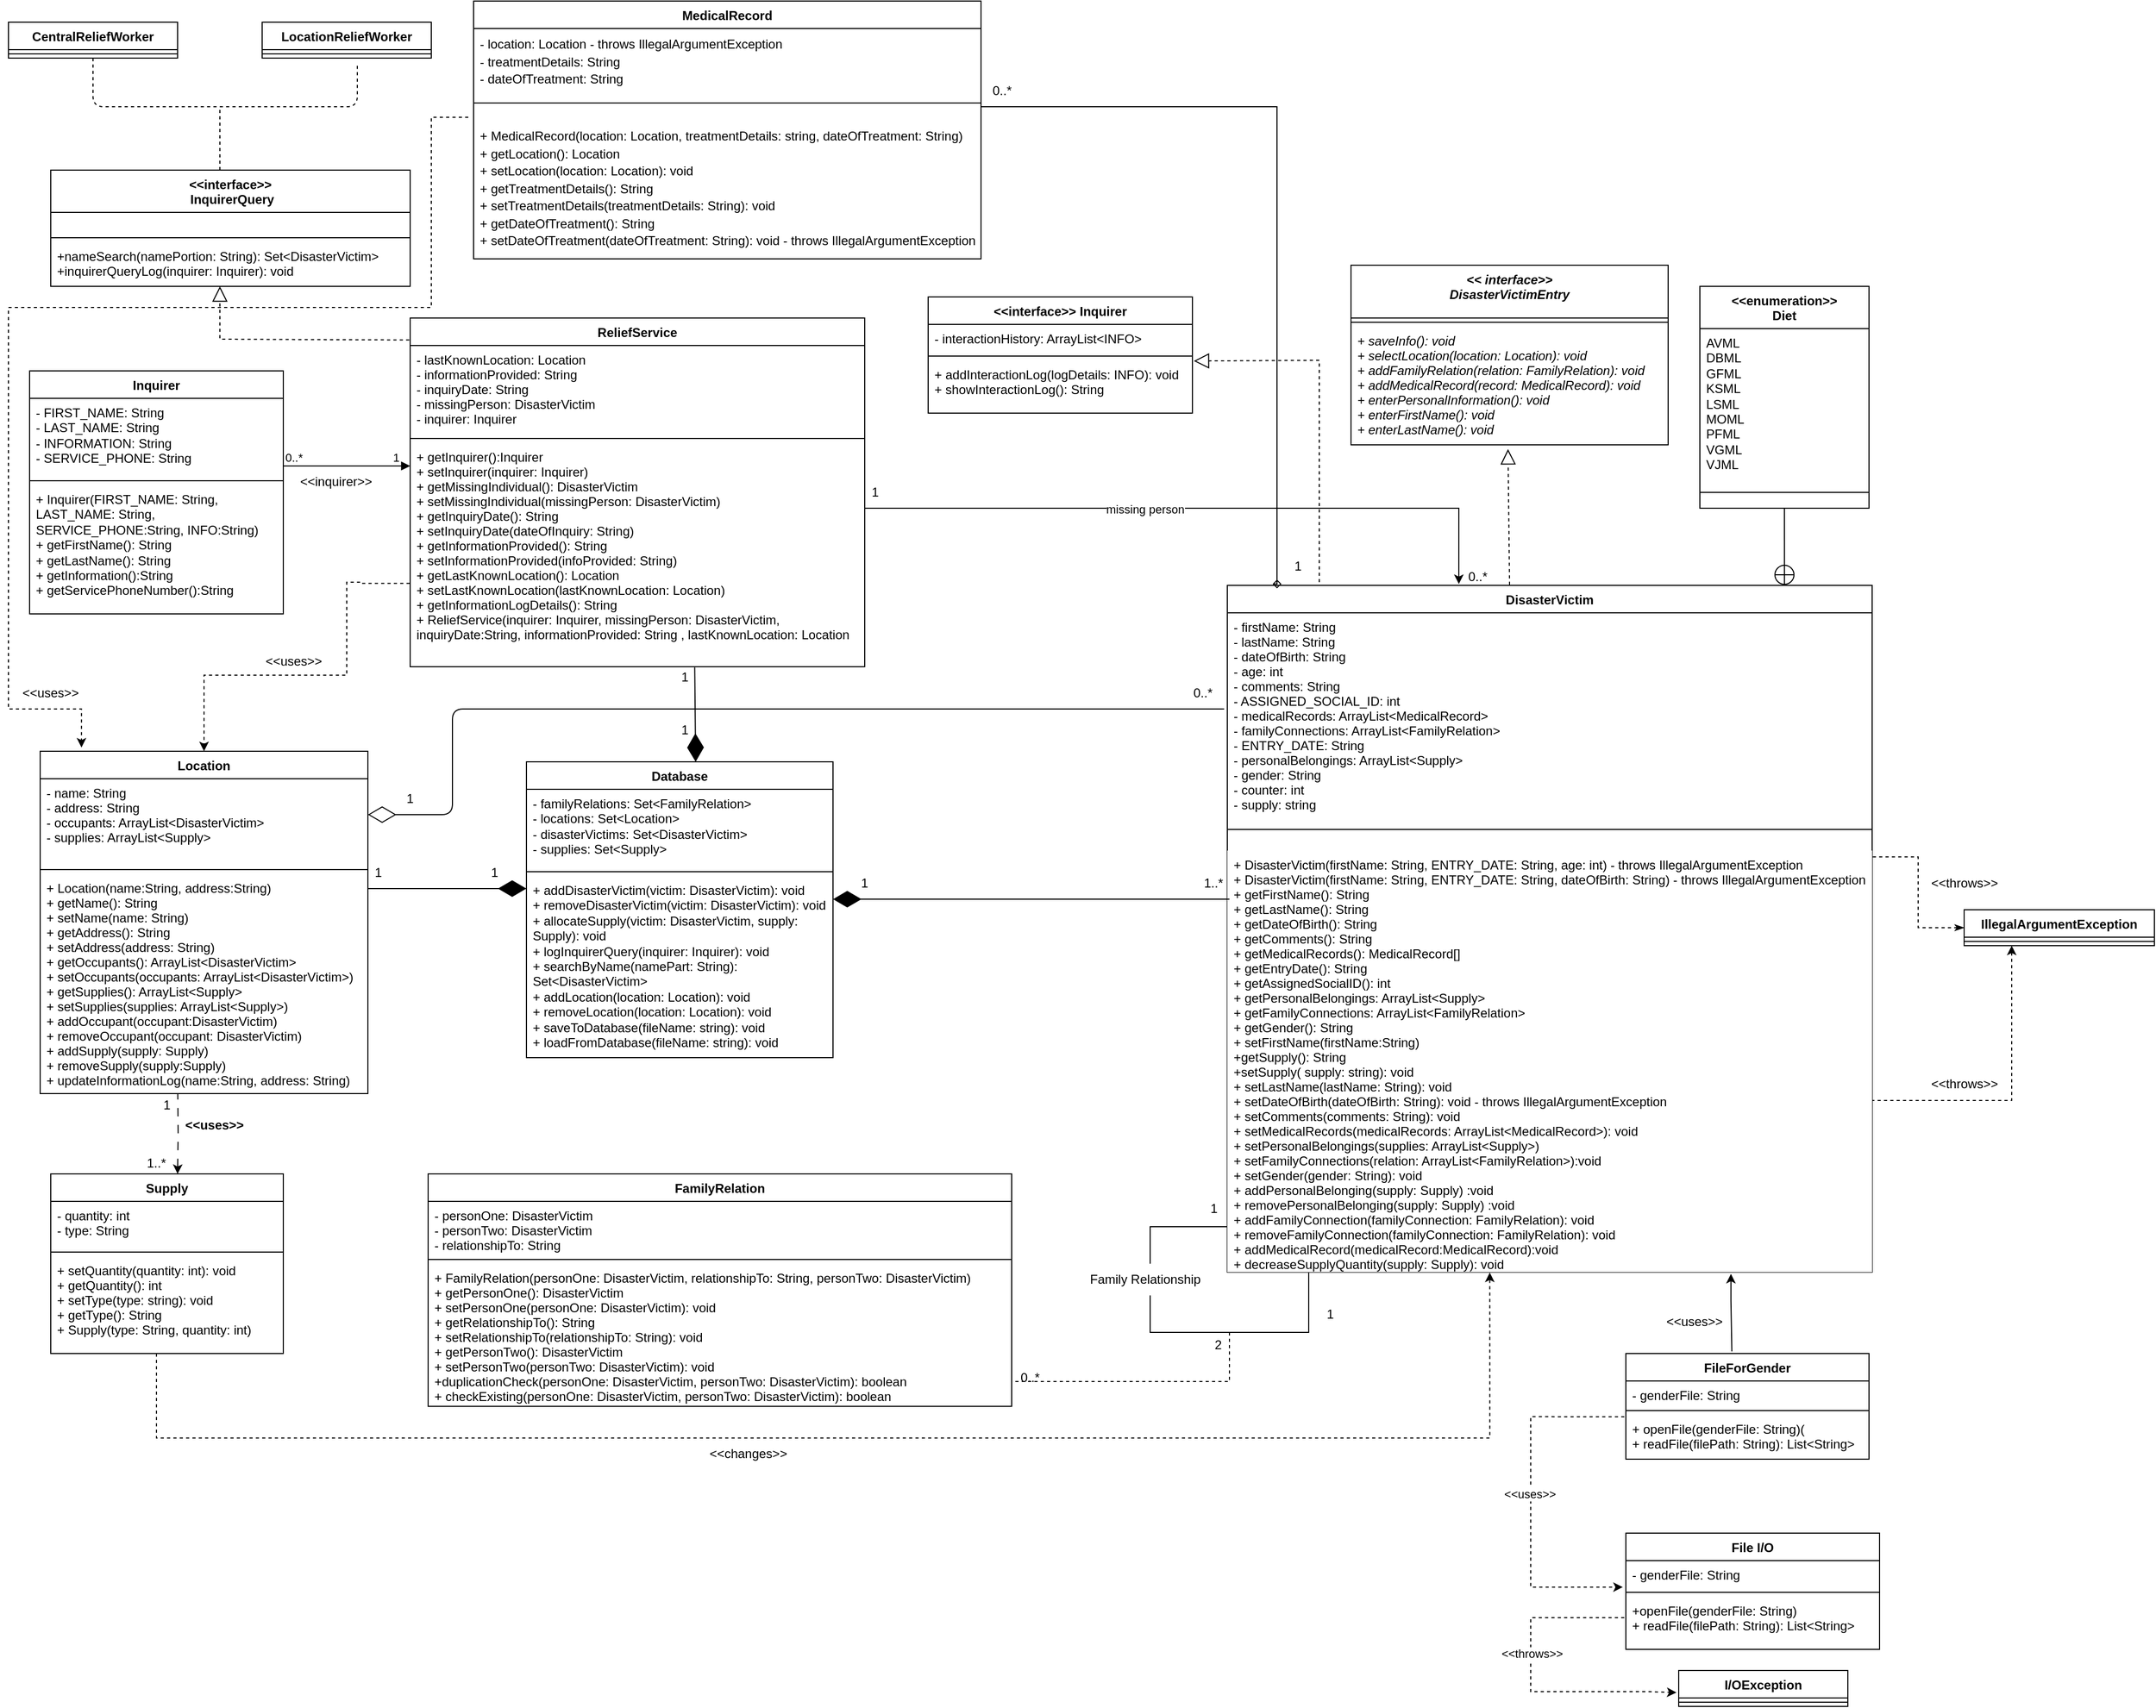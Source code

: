<mxfile>
    <diagram id="PWnaJAAjkvpCzAV3E7b1" name="Page-1">
        <mxGraphModel dx="1429" dy="1493" grid="1" gridSize="10" guides="0" tooltips="1" connect="1" arrows="1" fold="1" page="1" pageScale="1" pageWidth="850" pageHeight="1100" math="0" shadow="0">
            <root>
                <mxCell id="0"/>
                <mxCell id="1" parent="0"/>
                <mxCell id="8" style="edgeStyle=orthogonalEdgeStyle;rounded=0;orthogonalLoop=1;jettySize=auto;html=1;exitX=0.5;exitY=1;exitDx=0;exitDy=0;entryX=1;entryY=0.826;entryDx=0;entryDy=0;entryPerimeter=0;endArrow=none;endFill=0;dashed=1;" parent="1" source="9" target="17" edge="1">
                    <mxGeometry relative="1" as="geometry">
                        <mxPoint x="655" y="620" as="targetPoint"/>
                    </mxGeometry>
                </mxCell>
                <mxCell id="9" value="" style="html=1;whiteSpace=wrap;" parent="1" vertex="1">
                    <mxGeometry x="580" y="460" width="150" height="100" as="geometry"/>
                </mxCell>
                <mxCell id="10" value="DisasterVictim" style="swimlane;fontStyle=1;align=center;verticalAlign=top;childLayout=stackLayout;horizontal=1;startSize=26;horizontalStack=0;resizeParent=1;resizeParentMax=0;resizeLast=0;collapsible=1;marginBottom=0;" parent="1" vertex="1">
                    <mxGeometry x="653" y="-147" width="610" height="650" as="geometry"/>
                </mxCell>
                <mxCell id="11" value="- firstName: String&#10;- lastName: String&#10;- dateOfBirth: String&#10;- age: int&#10;- comments: String&#10;- ASSIGNED_SOCIAL_ID: int&#10;- medicalRecords: ArrayList&lt;MedicalRecord&gt;&#10;- familyConnections: ArrayList&lt;FamilyRelation&gt;&#10;- ENTRY_DATE: String&#10;- personalBelongings: ArrayList&lt;Supply&gt;&#10;- gender: String&#10;- counter: int&#10;- supply: string&#10;" style="text;strokeColor=none;fillColor=none;align=left;verticalAlign=top;spacingLeft=4;spacingRight=4;overflow=hidden;rotatable=0;points=[[0,0.5],[1,0.5]];portConstraint=eastwest;fontStyle=0" parent="10" vertex="1">
                    <mxGeometry y="26" width="610" height="185" as="geometry"/>
                </mxCell>
                <mxCell id="12" value="" style="line;strokeWidth=1;fillColor=none;align=left;verticalAlign=middle;spacingTop=-1;spacingLeft=3;spacingRight=3;rotatable=0;labelPosition=right;points=[];portConstraint=eastwest;strokeColor=inherit;fontStyle=0" parent="10" vertex="1">
                    <mxGeometry y="211" width="610" height="40" as="geometry"/>
                </mxCell>
                <mxCell id="13" value="+ DisasterVictim(firstName: String, ENTRY_DATE: String, age: int) - throws IllegalArgumentException &#10;+ DisasterVictim(firstName: String, ENTRY_DATE: String, dateOfBirth: String) - throws IllegalArgumentException &#10;+ getFirstName(): String&#10;+ getLastName(): String&#10;+ getDateOfBirth(): String&#10;+ getComments(): String&#10;+ getMedicalRecords(): MedicalRecord[]&#10;+ getEntryDate(): String&#10;+ getAssignedSocialID(): int&#10;+ getPersonalBelongings: ArrayList&lt;Supply&gt;&#10;+ getFamilyConnections: ArrayList&lt;FamilyRelation&gt;&#10;+ getGender(): String&#10;+ setFirstName(firstName:String)&#10;+getSupply(): String&#10;+setSupply( supply: string): void&#10;+ setLastName(lastName: String): void&#10;+ setDateOfBirth(dateOfBirth: String): void - throws IllegalArgumentException &#10;+ setComments(comments: String): void&#10;+ setMedicalRecords(medicalRecords: ArrayList&lt;MedicalRecord&gt;): void&#10;+ setPersonalBelongings(supplies: ArrayList&lt;Supply&gt;)&#10;+ setFamilyConnections(relation: ArrayList&lt;FamilyRelation&gt;):void&#10;+ setGender(gender: String): void&#10;+ addPersonalBelonging(supply: Supply) :void&#10;+ removePersonalBelonging(supply: Supply) :void&#10;+ addFamilyConnection(familyConnection: FamilyRelation): void&#10;+ removeFamilyConnection(familyConnection: FamilyRelation): void&#10;+ addMedicalRecord(medicalRecord:MedicalRecord):void&#10;+ decreaseSupplyQuantity(supply: Supply): void &#10;" style="text;strokeColor=none;fillColor=default;align=left;verticalAlign=top;spacingLeft=4;spacingRight=4;overflow=hidden;rotatable=0;points=[[0,0.5],[1,0.5]];portConstraint=eastwest;fontStyle=0" parent="10" vertex="1">
                    <mxGeometry y="251" width="610" height="399" as="geometry"/>
                </mxCell>
                <mxCell id="14" value="FamilyRelation" style="swimlane;fontStyle=1;align=center;verticalAlign=top;childLayout=stackLayout;horizontal=1;startSize=26;horizontalStack=0;resizeParent=1;resizeParentMax=0;resizeLast=0;collapsible=1;marginBottom=0;" parent="1" vertex="1">
                    <mxGeometry x="-103" y="410" width="552" height="220" as="geometry"/>
                </mxCell>
                <mxCell id="15" value="- personOne: DisasterVictim&#10;- personTwo: DisasterVictim&#10;- relationshipTo: String&#10;&#10;" style="text;strokeColor=none;fillColor=none;align=left;verticalAlign=top;spacingLeft=4;spacingRight=4;overflow=hidden;rotatable=0;points=[[0,0.5],[1,0.5]];portConstraint=eastwest;fontStyle=0" parent="14" vertex="1">
                    <mxGeometry y="26" width="552" height="51" as="geometry"/>
                </mxCell>
                <mxCell id="16" value="" style="line;strokeWidth=1;fillColor=none;align=left;verticalAlign=middle;spacingTop=-1;spacingLeft=3;spacingRight=3;rotatable=0;labelPosition=right;points=[];portConstraint=eastwest;strokeColor=inherit;fontStyle=0" parent="14" vertex="1">
                    <mxGeometry y="77" width="552" height="8" as="geometry"/>
                </mxCell>
                <mxCell id="17" value="+ FamilyRelation(personOne: DisasterVictim, relationshipTo: String, personTwo: DisasterVictim)&#10;+ getPersonOne(): DisasterVictim&#10;+ setPersonOne(personOne: DisasterVictim): void&#10;+ getRelationshipTo(): String&#10;+ setRelationshipTo(relationshipTo: String): void&#10;+ getPersonTwo(): DisasterVictim&#10;+ setPersonTwo(personTwo: DisasterVictim): void&#10;+duplicationCheck(personOne: DisasterVictim, personTwo: DisasterVictim): boolean&#10;+ checkExisting(personOne: DisasterVictim, personTwo: DisasterVictim): boolean&#10;" style="text;strokeColor=none;fillColor=none;align=left;verticalAlign=top;spacingLeft=4;spacingRight=4;overflow=hidden;rotatable=0;points=[[0,0.5],[1,0.5]];portConstraint=eastwest;fontStyle=0" parent="14" vertex="1">
                    <mxGeometry y="85" width="552" height="135" as="geometry"/>
                </mxCell>
                <mxCell id="18" value="ReliefService" style="swimlane;fontStyle=1;align=center;verticalAlign=top;childLayout=stackLayout;horizontal=1;startSize=26;horizontalStack=0;resizeParent=1;resizeParentMax=0;resizeLast=0;collapsible=1;marginBottom=0;" parent="1" vertex="1">
                    <mxGeometry x="-120" y="-400" width="430" height="330" as="geometry"/>
                </mxCell>
                <mxCell id="19" value="- lastKnownLocation: Location&#10;- informationProvided: String&#10;- inquiryDate: String&#10;- missingPerson: DisasterVictim&#10;- inquirer: Inquirer" style="text;strokeColor=none;fillColor=none;align=left;verticalAlign=top;spacingLeft=4;spacingRight=4;overflow=hidden;rotatable=0;points=[[0,0.5],[1,0.5]];portConstraint=eastwest;fontStyle=0" parent="18" vertex="1">
                    <mxGeometry y="26" width="430" height="84" as="geometry"/>
                </mxCell>
                <mxCell id="20" value="" style="line;strokeWidth=1;fillColor=none;align=left;verticalAlign=middle;spacingTop=-1;spacingLeft=3;spacingRight=3;rotatable=0;labelPosition=right;points=[];portConstraint=eastwest;strokeColor=inherit;fontStyle=0" parent="18" vertex="1">
                    <mxGeometry y="110" width="430" height="8" as="geometry"/>
                </mxCell>
                <mxCell id="21" value="+ getInquirer():Inquirer&#10;+ setInquirer(inquirer: Inquirer)&#10;+ getMissingIndividual(): DisasterVictim&#10;+ setMissingIndividual(missingPerson: DisasterVictim)&#10;+ getInquiryDate(): String&#10;+ setInquiryDate(dateOfInquiry: String)&#10;+ getInformationProvided(): String&#10;+ setInformationProvided(infoProvided: String)&#10;+ getLastKnownLocation(): Location&#10;+ setLastKnownLocation(lastKnownLocation: Location)&#10;+ getInformationLogDetails(): String&#10;+ ReliefService(inquirer: Inquirer, missingPerson: DisasterVictim,&#10;inquiryDate:String, informationProvided: String , lastKnownLocation: Location &#10;" style="text;strokeColor=none;fillColor=none;align=left;verticalAlign=top;spacingLeft=4;spacingRight=4;overflow=hidden;rotatable=0;points=[[0,0.5],[1,0.5]];portConstraint=eastwest;fontStyle=0" parent="18" vertex="1">
                    <mxGeometry y="118" width="430" height="212" as="geometry"/>
                </mxCell>
                <mxCell id="22" value="Location" style="swimlane;fontStyle=1;align=center;verticalAlign=top;childLayout=stackLayout;horizontal=1;startSize=26;horizontalStack=0;resizeParent=1;resizeParentMax=0;resizeLast=0;collapsible=1;marginBottom=0;" parent="1" vertex="1">
                    <mxGeometry x="-470" y="10" width="310" height="324" as="geometry"/>
                </mxCell>
                <mxCell id="23" value="- name: String&#10;- address: String&#10;- occupants: ArrayList&lt;DisasterVictim&gt;&#10;- supplies: ArrayList&lt;Supply&gt;&#10;&#10;" style="text;strokeColor=none;fillColor=none;align=left;verticalAlign=top;spacingLeft=4;spacingRight=4;overflow=hidden;rotatable=0;points=[[0,0.5],[1,0.5]];portConstraint=eastwest;fontStyle=0" parent="22" vertex="1">
                    <mxGeometry y="26" width="310" height="82" as="geometry"/>
                </mxCell>
                <mxCell id="24" value="" style="line;strokeWidth=1;fillColor=none;align=left;verticalAlign=middle;spacingTop=-1;spacingLeft=3;spacingRight=3;rotatable=0;labelPosition=right;points=[];portConstraint=eastwest;strokeColor=inherit;fontStyle=0" parent="22" vertex="1">
                    <mxGeometry y="108" width="310" height="8" as="geometry"/>
                </mxCell>
                <mxCell id="25" value="+ Location(name:String, address:String)&#10;+ getName(): String&#10;+ setName(name: String)&#10;+ getAddress(): String&#10;+ setAddress(address: String)&#10;+ getOccupants(): ArrayList&lt;DisasterVictim&gt;&#10;+ setOccupants(occupants: ArrayList&lt;DisasterVictim&gt;)&#10;+ getSupplies(): ArrayList&lt;Supply&gt;&#10;+ setSupplies(supplies: ArrayList&lt;Supply&gt;)&#10;+ addOccupant(occupant:DisasterVictim)&#10;+ removeOccupant(occupant: DisasterVictim)&#10;+ addSupply(supply: Supply)&#10;+ removeSupply(supply:Supply)&#10;+ updateInformationLog(name:String, address: String)&#10;" style="text;strokeColor=none;fillColor=none;align=left;verticalAlign=top;spacingLeft=4;spacingRight=4;overflow=hidden;rotatable=0;points=[[0,0.5],[1,0.5]];portConstraint=eastwest;fontStyle=0" parent="22" vertex="1">
                    <mxGeometry y="116" width="310" height="208" as="geometry"/>
                </mxCell>
                <mxCell id="30" value="Supply" style="swimlane;fontStyle=1;align=center;verticalAlign=top;childLayout=stackLayout;horizontal=1;startSize=26;horizontalStack=0;resizeParent=1;resizeParentMax=0;resizeLast=0;collapsible=1;marginBottom=0;" parent="1" vertex="1">
                    <mxGeometry x="-460" y="410" width="220" height="170" as="geometry"/>
                </mxCell>
                <mxCell id="31" value="- quantity: int &#10;- type: String " style="text;strokeColor=none;fillColor=none;align=left;verticalAlign=top;spacingLeft=4;spacingRight=4;overflow=hidden;rotatable=0;points=[[0,0.5],[1,0.5]];portConstraint=eastwest;fontStyle=0" parent="30" vertex="1">
                    <mxGeometry y="26" width="220" height="44" as="geometry"/>
                </mxCell>
                <mxCell id="32" value="" style="line;strokeWidth=1;fillColor=none;align=left;verticalAlign=middle;spacingTop=-1;spacingLeft=3;spacingRight=3;rotatable=0;labelPosition=right;points=[];portConstraint=eastwest;strokeColor=inherit;fontStyle=0" parent="30" vertex="1">
                    <mxGeometry y="70" width="220" height="8" as="geometry"/>
                </mxCell>
                <mxCell id="33" value="+ setQuantity(quantity: int): void&#10;+ getQuantity(): int &#10;+ setType(type: string): void &#10;+ getType(): String &#10;+ Supply(type: String, quantity: int) " style="text;strokeColor=none;fillColor=none;align=left;verticalAlign=top;spacingLeft=4;spacingRight=4;overflow=hidden;rotatable=0;points=[[0,0.5],[1,0.5]];portConstraint=eastwest;fontStyle=0" parent="30" vertex="1">
                    <mxGeometry y="78" width="220" height="92" as="geometry"/>
                </mxCell>
                <mxCell id="34" value="MedicalRecord" style="swimlane;fontStyle=1;align=center;verticalAlign=top;childLayout=stackLayout;horizontal=1;startSize=26;horizontalStack=0;resizeParent=1;resizeParentMax=0;resizeLast=0;collapsible=1;marginBottom=0;whiteSpace=wrap;html=1;" parent="1" vertex="1">
                    <mxGeometry x="-60" y="-700" width="480" height="244" as="geometry"/>
                </mxCell>
                <mxCell id="35" value="&lt;span id=&quot;docs-internal-guid-a7ea7992-7fff-9580-d091-3d27df31a496&quot;&gt;&lt;p style=&quot;line-height:1.38;margin-top:0pt;margin-bottom:0pt;&quot; dir=&quot;ltr&quot;&gt;&lt;span style=&quot;font-family: Arial, sans-serif; background-color: transparent; font-variant-numeric: normal; font-variant-east-asian: normal; font-variant-alternates: normal; font-variant-position: normal; vertical-align: baseline; white-space-collapse: preserve;&quot;&gt;- location: Location - throws IllegalArgumentException&lt;/span&gt;&lt;/p&gt;&lt;p style=&quot;line-height:1.38;margin-top:0pt;margin-bottom:0pt;&quot; dir=&quot;ltr&quot;&gt;&lt;span style=&quot;font-family: Arial, sans-serif; background-color: transparent; font-variant-numeric: normal; font-variant-east-asian: normal; font-variant-alternates: normal; font-variant-position: normal; vertical-align: baseline; white-space-collapse: preserve;&quot;&gt;- treatmentDetails: String&lt;/span&gt;&lt;/p&gt;&lt;p style=&quot;line-height:1.38;margin-top:0pt;margin-bottom:0pt;&quot; dir=&quot;ltr&quot;&gt;&lt;span style=&quot;font-family: Arial, sans-serif; background-color: transparent; font-variant-numeric: normal; font-variant-east-asian: normal; font-variant-alternates: normal; font-variant-position: normal; vertical-align: baseline; white-space-collapse: preserve;&quot;&gt;- dateOfTreatment: String&lt;/span&gt;&lt;span style=&quot;font-family: Arial, sans-serif; background-color: transparent; font-variant-numeric: normal; font-variant-east-asian: normal; font-variant-alternates: normal; font-variant-position: normal; vertical-align: baseline; white-space-collapse: preserve;&quot;&gt;&lt;br&gt;&lt;br&gt;&lt;/span&gt;&lt;/p&gt;&lt;br&gt;&lt;/span&gt;" style="text;strokeColor=none;fillColor=none;align=left;verticalAlign=top;spacingLeft=4;spacingRight=4;overflow=hidden;rotatable=0;points=[[0,0.5],[1,0.5]];portConstraint=eastwest;whiteSpace=wrap;html=1;fontStyle=0" parent="34" vertex="1">
                    <mxGeometry y="26" width="480" height="54" as="geometry"/>
                </mxCell>
                <mxCell id="36" value="" style="line;strokeWidth=1;fillColor=none;align=left;verticalAlign=middle;spacingTop=-1;spacingLeft=3;spacingRight=3;rotatable=0;labelPosition=right;points=[];portConstraint=eastwest;strokeColor=inherit;fontStyle=0" parent="34" vertex="1">
                    <mxGeometry y="80" width="480" height="33" as="geometry"/>
                </mxCell>
                <mxCell id="37" value="&lt;p style=&quot;line-height: 1.38; margin-top: 0pt; margin-bottom: 0pt;&quot; dir=&quot;ltr&quot;&gt;&lt;span style=&quot;font-family: Arial, sans-serif; background-color: transparent; font-variant-numeric: normal; font-variant-east-asian: normal; font-variant-alternates: normal; font-variant-position: normal; vertical-align: baseline; white-space-collapse: preserve;&quot;&gt;&lt;font style=&quot;font-size: 12px;&quot;&gt;+ MedicalRecord(location: Location, treatmentDetails: string, dateOfTreatment: String)&lt;/font&gt;&lt;/span&gt;&lt;/p&gt;&lt;p style=&quot;line-height: 1.38; margin-top: 0pt; margin-bottom: 0pt;&quot; dir=&quot;ltr&quot;&gt;&lt;span style=&quot;font-family: Arial, sans-serif; background-color: transparent; font-variant-numeric: normal; font-variant-east-asian: normal; font-variant-alternates: normal; font-variant-position: normal; vertical-align: baseline; white-space-collapse: preserve;&quot;&gt;&lt;font style=&quot;font-size: 12px;&quot;&gt;+ getLocation(): Location&lt;/font&gt;&lt;/span&gt;&lt;/p&gt;&lt;p style=&quot;line-height: 1.38; margin-top: 0pt; margin-bottom: 0pt;&quot; dir=&quot;ltr&quot;&gt;&lt;span style=&quot;font-family: Arial, sans-serif; background-color: transparent; font-variant-numeric: normal; font-variant-east-asian: normal; font-variant-alternates: normal; font-variant-position: normal; vertical-align: baseline; white-space-collapse: preserve;&quot;&gt;&lt;font style=&quot;font-size: 12px;&quot;&gt;+ setLocation(location: Location): void&lt;/font&gt;&lt;/span&gt;&lt;/p&gt;&lt;p style=&quot;line-height: 1.38; margin-top: 0pt; margin-bottom: 0pt;&quot; dir=&quot;ltr&quot;&gt;&lt;span style=&quot;font-family: Arial, sans-serif; background-color: transparent; font-variant-numeric: normal; font-variant-east-asian: normal; font-variant-alternates: normal; font-variant-position: normal; vertical-align: baseline; white-space-collapse: preserve;&quot;&gt;&lt;font style=&quot;font-size: 12px;&quot;&gt;+ getTreatmentDetails(): String&lt;/font&gt;&lt;/span&gt;&lt;/p&gt;&lt;p style=&quot;line-height: 1.38; margin-top: 0pt; margin-bottom: 0pt;&quot; dir=&quot;ltr&quot;&gt;&lt;span style=&quot;font-family: Arial, sans-serif; background-color: transparent; font-variant-numeric: normal; font-variant-east-asian: normal; font-variant-alternates: normal; font-variant-position: normal; vertical-align: baseline; white-space-collapse: preserve;&quot;&gt;&lt;font style=&quot;font-size: 12px;&quot;&gt;+ setTreatmentDetails(treatmentDetails: String): void&lt;/font&gt;&lt;/span&gt;&lt;/p&gt;&lt;p style=&quot;line-height: 1.38; margin-top: 0pt; margin-bottom: 0pt;&quot; dir=&quot;ltr&quot;&gt;&lt;span style=&quot;font-family: Arial, sans-serif; background-color: transparent; font-variant-numeric: normal; font-variant-east-asian: normal; font-variant-alternates: normal; font-variant-position: normal; vertical-align: baseline; white-space-collapse: preserve;&quot;&gt;&lt;font style=&quot;font-size: 12px;&quot;&gt;+ getDateOfTreatment(): String&lt;/font&gt;&lt;/span&gt;&lt;/p&gt;&lt;p style=&quot;line-height: 1.38; margin-top: 0pt; margin-bottom: 0pt;&quot; dir=&quot;ltr&quot;&gt;&lt;span style=&quot;font-family: Arial, sans-serif; background-color: transparent; font-variant-numeric: normal; font-variant-east-asian: normal; font-variant-alternates: normal; font-variant-position: normal; vertical-align: baseline; white-space-collapse: preserve;&quot;&gt;&lt;font style=&quot;font-size: 12px;&quot;&gt;+ setDateOfTreatment(dateOfTreatment: String): void - throws IllegalArgumentException&lt;/font&gt;&lt;/span&gt;&lt;/p&gt;" style="text;strokeColor=none;fillColor=none;align=left;verticalAlign=top;spacingLeft=4;spacingRight=4;overflow=hidden;rotatable=0;points=[[0,0.5],[1,0.5]];portConstraint=eastwest;whiteSpace=wrap;html=1;fontStyle=0" parent="34" vertex="1">
                    <mxGeometry y="113" width="480" height="131" as="geometry"/>
                </mxCell>
                <mxCell id="41" value="&amp;lt;&amp;lt;enumeration&amp;gt;&amp;gt; &lt;br&gt;Diet" style="swimlane;fontStyle=1;align=center;verticalAlign=top;childLayout=stackLayout;horizontal=1;startSize=40;horizontalStack=0;resizeParent=1;resizeParentMax=0;resizeLast=0;collapsible=1;marginBottom=0;whiteSpace=wrap;html=1;" parent="1" vertex="1">
                    <mxGeometry x="1100" y="-430" width="160" height="210" as="geometry"/>
                </mxCell>
                <mxCell id="42" value="&lt;div&gt;AVML&amp;nbsp;&lt;/div&gt;&lt;div&gt;DBML&amp;nbsp;&lt;/div&gt;&lt;div&gt;GFML&amp;nbsp;&lt;/div&gt;&lt;div&gt;KSML&lt;/div&gt;&lt;div&gt;LSML&amp;nbsp;&lt;/div&gt;&lt;div&gt;MOML&lt;/div&gt;&lt;div&gt;PFML&amp;nbsp;&lt;/div&gt;&lt;div&gt;VGML&amp;nbsp;&lt;/div&gt;&lt;div&gt;VJML&lt;/div&gt;&lt;div&gt;&lt;br&gt;&lt;/div&gt;" style="text;strokeColor=none;fillColor=none;align=left;verticalAlign=top;spacingLeft=4;spacingRight=4;overflow=hidden;rotatable=0;points=[[0,0.5],[1,0.5]];portConstraint=eastwest;whiteSpace=wrap;html=1;fontStyle=0" parent="41" vertex="1">
                    <mxGeometry y="40" width="160" height="140" as="geometry"/>
                </mxCell>
                <mxCell id="43" value="" style="line;strokeWidth=1;fillColor=none;align=left;verticalAlign=middle;spacingTop=-1;spacingLeft=3;spacingRight=3;rotatable=0;labelPosition=right;points=[];portConstraint=eastwest;strokeColor=inherit;fontStyle=0" parent="41" vertex="1">
                    <mxGeometry y="180" width="160" height="30" as="geometry"/>
                </mxCell>
                <mxCell id="58" value="" style="endArrow=circlePlus;startArrow=none;endFill=0;startFill=0;endSize=8;html=1;rounded=0;exitX=0.5;exitY=1;exitDx=0;exitDy=0;entryX=0.864;entryY=0;entryDx=0;entryDy=0;entryPerimeter=0;" parent="1" source="41" target="10" edge="1">
                    <mxGeometry width="160" relative="1" as="geometry">
                        <mxPoint x="680" y="-260" as="sourcePoint"/>
                        <mxPoint x="840" y="-260" as="targetPoint"/>
                    </mxGeometry>
                </mxCell>
                <mxCell id="60" value="Family Relationship" style="text;html=1;align=center;verticalAlign=middle;resizable=0;points=[];autosize=1;fillColor=default;" parent="1" vertex="1">
                    <mxGeometry x="510" y="495" width="130" height="30" as="geometry"/>
                </mxCell>
                <mxCell id="61" value="0..*" style="text;html=1;align=center;verticalAlign=middle;resizable=0;points=[];autosize=1;strokeColor=none;fillColor=none;" parent="1" vertex="1">
                    <mxGeometry x="446" y="588" width="40" height="30" as="geometry"/>
                </mxCell>
                <mxCell id="62" value="2" style="text;html=1;align=center;verticalAlign=middle;resizable=0;points=[];autosize=1;strokeColor=none;fillColor=none;" parent="1" vertex="1">
                    <mxGeometry x="629" y="557" width="30" height="30" as="geometry"/>
                </mxCell>
                <mxCell id="63" value="1" style="text;html=1;align=center;verticalAlign=middle;resizable=0;points=[];autosize=1;strokeColor=none;fillColor=none;" parent="1" vertex="1">
                    <mxGeometry x="625" y="428" width="30" height="30" as="geometry"/>
                </mxCell>
                <mxCell id="64" value="1" style="text;html=1;align=center;verticalAlign=middle;resizable=0;points=[];autosize=1;strokeColor=none;fillColor=none;" parent="1" vertex="1">
                    <mxGeometry x="735" y="528" width="30" height="30" as="geometry"/>
                </mxCell>
                <mxCell id="65" style="edgeStyle=orthogonalEdgeStyle;rounded=0;orthogonalLoop=1;jettySize=auto;html=1;exitX=0.25;exitY=1;exitDx=0;exitDy=0;entryX=1;entryY=0.75;entryDx=0;entryDy=0;dashed=1;startArrow=classic;startFill=1;endArrow=none;endFill=0;" parent="1" source="66" target="10" edge="1">
                    <mxGeometry relative="1" as="geometry"/>
                </mxCell>
                <mxCell id="66" value="IllegalArgumentException" style="swimlane;fontStyle=1;align=center;verticalAlign=top;childLayout=stackLayout;horizontal=1;startSize=26;horizontalStack=0;resizeParent=1;resizeParentMax=0;resizeLast=0;collapsible=1;marginBottom=0;whiteSpace=wrap;html=1;" parent="1" vertex="1">
                    <mxGeometry x="1350" y="160" width="180" height="34" as="geometry"/>
                </mxCell>
                <mxCell id="67" value="" style="line;strokeWidth=1;fillColor=none;align=left;verticalAlign=middle;spacingTop=-1;spacingLeft=3;spacingRight=3;rotatable=0;labelPosition=right;points=[];portConstraint=eastwest;strokeColor=inherit;" parent="66" vertex="1">
                    <mxGeometry y="26" width="180" height="8" as="geometry"/>
                </mxCell>
                <mxCell id="68" style="edgeStyle=orthogonalEdgeStyle;rounded=0;orthogonalLoop=1;jettySize=auto;html=1;exitX=0;exitY=0.5;exitDx=0;exitDy=0;entryX=1;entryY=0.015;entryDx=0;entryDy=0;entryPerimeter=0;endArrow=none;endFill=0;startArrow=classicThin;startFill=1;dashed=1;" parent="1" source="66" target="13" edge="1">
                    <mxGeometry relative="1" as="geometry"/>
                </mxCell>
                <mxCell id="69" value="&amp;lt;&amp;lt;throws&amp;gt;&amp;gt;" style="text;html=1;align=center;verticalAlign=middle;resizable=0;points=[];autosize=1;strokeColor=none;fillColor=none;" parent="1" vertex="1">
                    <mxGeometry x="1305" y="120" width="90" height="30" as="geometry"/>
                </mxCell>
                <mxCell id="70" value="&amp;lt;&amp;lt;throws&amp;gt;&amp;gt;" style="text;html=1;align=center;verticalAlign=middle;resizable=0;points=[];autosize=1;strokeColor=none;fillColor=none;" parent="1" vertex="1">
                    <mxGeometry x="1305" y="310" width="90" height="30" as="geometry"/>
                </mxCell>
                <mxCell id="71" value="Database" style="swimlane;fontStyle=1;align=center;verticalAlign=top;childLayout=stackLayout;horizontal=1;startSize=26;horizontalStack=0;resizeParent=1;resizeParentMax=0;resizeLast=0;collapsible=1;marginBottom=0;whiteSpace=wrap;html=1;" parent="1" vertex="1">
                    <mxGeometry x="-10" y="20" width="290" height="280" as="geometry"/>
                </mxCell>
                <mxCell id="72" value="&lt;div&gt;&lt;span style=&quot;background-color: initial;&quot;&gt;- familyRelations: Set&amp;lt;FamilyRelation&amp;gt;&lt;/span&gt;&lt;/div&gt;&lt;div&gt;- locations: Set&amp;lt;Location&amp;gt;&lt;/div&gt;&lt;div&gt;&lt;div&gt;- disasterVictims: Set&amp;lt;DisasterVictim&amp;gt;&lt;/div&gt;&lt;div&gt;- supplies: Set&amp;lt;Supply&amp;gt;&lt;/div&gt;&lt;/div&gt;&lt;div&gt;&lt;br&gt;&lt;/div&gt;" style="text;strokeColor=none;fillColor=none;align=left;verticalAlign=top;spacingLeft=4;spacingRight=4;overflow=hidden;rotatable=0;points=[[0,0.5],[1,0.5]];portConstraint=eastwest;whiteSpace=wrap;html=1;" parent="71" vertex="1">
                    <mxGeometry y="26" width="290" height="74" as="geometry"/>
                </mxCell>
                <mxCell id="73" value="" style="line;strokeWidth=1;fillColor=none;align=left;verticalAlign=middle;spacingTop=-1;spacingLeft=3;spacingRight=3;rotatable=0;labelPosition=right;points=[];portConstraint=eastwest;strokeColor=inherit;" parent="71" vertex="1">
                    <mxGeometry y="100" width="290" height="8" as="geometry"/>
                </mxCell>
                <mxCell id="74" value="&lt;div&gt;+ addDisasterVictim(victim: DisasterVictim): void&lt;/div&gt;&lt;div&gt;+ removeDisasterVictim(victim: DisasterVictim): void&lt;/div&gt;&lt;div&gt;+ allocateSupply(victim: DisasterVictim, supply: Supply): void&lt;/div&gt;&lt;div&gt;+ logInquirerQuery(inquirer: Inquirer): void&lt;/div&gt;&lt;div&gt;+ searchByName(namePart: String): Set&amp;lt;DisasterVictim&amp;gt;&lt;/div&gt;&lt;div&gt;+ addLocation(location: Location): void&lt;/div&gt;&lt;div&gt;+ removeLocation(location: Location): void&lt;/div&gt;&lt;div&gt;+ saveToDatabase(fileName: string): void &amp;nbsp;&amp;nbsp;&lt;/div&gt;&lt;div&gt;+ loadFromDatabase(fileName: string): void&lt;/div&gt;&lt;div&gt;&lt;br&gt;&lt;/div&gt;" style="text;strokeColor=none;fillColor=none;align=left;verticalAlign=top;spacingLeft=4;spacingRight=4;overflow=hidden;rotatable=0;points=[[0,0.5],[1,0.5]];portConstraint=eastwest;whiteSpace=wrap;html=1;" parent="71" vertex="1">
                    <mxGeometry y="108" width="290" height="172" as="geometry"/>
                </mxCell>
                <mxCell id="86" value="&lt;&lt; interface&gt;&gt;&#10;DisasterVictimEntry" style="swimlane;fontStyle=3;align=center;verticalAlign=top;childLayout=stackLayout;horizontal=1;startSize=50;horizontalStack=0;resizeParent=1;resizeParentMax=0;resizeLast=0;collapsible=1;marginBottom=0;" parent="1" vertex="1">
                    <mxGeometry x="770" y="-450" width="300" height="170" as="geometry"/>
                </mxCell>
                <mxCell id="87" value="" style="line;strokeWidth=1;fillColor=none;align=left;verticalAlign=middle;spacingTop=-1;spacingLeft=3;spacingRight=3;rotatable=0;labelPosition=right;points=[];portConstraint=eastwest;strokeColor=inherit;fontStyle=2" parent="86" vertex="1">
                    <mxGeometry y="50" width="300" height="8" as="geometry"/>
                </mxCell>
                <mxCell id="88" value="+ saveInfo(): void &#10;+ selectLocation(location: Location): void &#10;+ addFamilyRelation(relation: FamilyRelation): void&#10;+ addMedicalRecord(record: MedicalRecord): void&#10;+ enterPersonalInformation(): void&#10;+ enterFirstName(): void&#10;+ enterLastName(): void&#10;&#10;&#10;" style="text;strokeColor=none;fillColor=none;align=left;verticalAlign=top;spacingLeft=4;spacingRight=4;overflow=hidden;rotatable=0;points=[[0,0.5],[1,0.5]];portConstraint=eastwest;fontStyle=2" parent="86" vertex="1">
                    <mxGeometry y="58" width="300" height="112" as="geometry"/>
                </mxCell>
                <mxCell id="102" value="Inquirer" style="swimlane;fontStyle=1;align=center;verticalAlign=top;childLayout=stackLayout;horizontal=1;startSize=26;horizontalStack=0;resizeParent=1;resizeParentMax=0;resizeLast=0;collapsible=1;marginBottom=0;whiteSpace=wrap;html=1;" parent="1" vertex="1">
                    <mxGeometry x="-480" y="-350" width="240" height="230" as="geometry"/>
                </mxCell>
                <mxCell id="103" value="&lt;div&gt;- FIRST_NAME: String&lt;/div&gt;&lt;div&gt;- LAST_NAME: String&lt;/div&gt;&lt;div&gt;- INFORMATION: String&lt;/div&gt;&lt;div&gt;- SERVICE_PHONE: String&lt;/div&gt;&lt;div&gt;&lt;br&gt;&lt;/div&gt;" style="text;strokeColor=none;fillColor=none;align=left;verticalAlign=top;spacingLeft=4;spacingRight=4;overflow=hidden;rotatable=0;points=[[0,0.5],[1,0.5]];portConstraint=eastwest;whiteSpace=wrap;html=1;" parent="102" vertex="1">
                    <mxGeometry y="26" width="240" height="74" as="geometry"/>
                </mxCell>
                <mxCell id="104" value="" style="line;strokeWidth=1;fillColor=none;align=left;verticalAlign=middle;spacingTop=-1;spacingLeft=3;spacingRight=3;rotatable=0;labelPosition=right;points=[];portConstraint=eastwest;strokeColor=inherit;" parent="102" vertex="1">
                    <mxGeometry y="100" width="240" height="8" as="geometry"/>
                </mxCell>
                <mxCell id="105" value="&lt;div&gt;+ Inquirer(FIRST_NAME: String, LAST_NAME: String, SERVICE_PHONE:String, INFO:String)&lt;/div&gt;&lt;div&gt;+ getFirstName(): String&lt;/div&gt;&lt;div&gt;+ getLastName(): String&lt;/div&gt;&lt;div&gt;+ getInformation():String&lt;/div&gt;&lt;div&gt;+ getServicePhoneNumber():String&lt;/div&gt;&lt;div&gt;&lt;br&gt;&lt;/div&gt;" style="text;strokeColor=none;fillColor=none;align=left;verticalAlign=top;spacingLeft=4;spacingRight=4;overflow=hidden;rotatable=0;points=[[0,0.5],[1,0.5]];portConstraint=eastwest;whiteSpace=wrap;html=1;" parent="102" vertex="1">
                    <mxGeometry y="108" width="240" height="122" as="geometry"/>
                </mxCell>
                <mxCell id="110" value="" style="endArrow=block;endFill=1;html=1;edgeStyle=orthogonalEdgeStyle;align=left;verticalAlign=top;" parent="1" edge="1">
                    <mxGeometry x="-1" relative="1" as="geometry">
                        <mxPoint x="-240" y="-260" as="sourcePoint"/>
                        <mxPoint x="-120" y="-260" as="targetPoint"/>
                    </mxGeometry>
                </mxCell>
                <mxCell id="114" value="" style="endArrow=none;html=1;edgeStyle=orthogonalEdgeStyle;" parent="1" edge="1">
                    <mxGeometry relative="1" as="geometry">
                        <mxPoint x="-240" y="-260" as="sourcePoint"/>
                        <mxPoint x="-130" y="-260" as="targetPoint"/>
                    </mxGeometry>
                </mxCell>
                <mxCell id="115" value="0..*" style="edgeLabel;resizable=0;html=1;align=left;verticalAlign=bottom;" parent="114" connectable="0" vertex="1">
                    <mxGeometry x="-1" relative="1" as="geometry"/>
                </mxCell>
                <mxCell id="116" value="1" style="edgeLabel;resizable=0;html=1;align=right;verticalAlign=bottom;" parent="114" connectable="0" vertex="1">
                    <mxGeometry x="1" relative="1" as="geometry"/>
                </mxCell>
                <mxCell id="122" value="&lt;div&gt;&amp;lt;&amp;lt;interface&amp;gt;&amp;gt;&lt;/div&gt;&lt;div&gt;&amp;nbsp;InquirerQuery&lt;/div&gt;" style="swimlane;fontStyle=1;align=center;verticalAlign=top;childLayout=stackLayout;horizontal=1;startSize=40;horizontalStack=0;resizeParent=1;resizeParentMax=0;resizeLast=0;collapsible=1;marginBottom=0;whiteSpace=wrap;html=1;" parent="1" vertex="1">
                    <mxGeometry x="-460" y="-540" width="340" height="110" as="geometry"/>
                </mxCell>
                <mxCell id="123" value="&lt;div&gt;&lt;br&gt;&lt;/div&gt;" style="text;strokeColor=none;fillColor=none;align=left;verticalAlign=top;spacingLeft=4;spacingRight=4;overflow=hidden;rotatable=0;points=[[0,0.5],[1,0.5]];portConstraint=eastwest;whiteSpace=wrap;html=1;" parent="122" vertex="1">
                    <mxGeometry y="40" width="340" height="20" as="geometry"/>
                </mxCell>
                <mxCell id="124" value="" style="line;strokeWidth=1;fillColor=none;align=left;verticalAlign=middle;spacingTop=-1;spacingLeft=3;spacingRight=3;rotatable=0;labelPosition=right;points=[];portConstraint=eastwest;strokeColor=inherit;" parent="122" vertex="1">
                    <mxGeometry y="60" width="340" height="8" as="geometry"/>
                </mxCell>
                <mxCell id="125" value="+nameSearch(namePortion: String): Set&amp;lt;DisasterVictim&amp;gt;&lt;br&gt;+inquirerQueryLog(inquirer: Inquirer): void" style="text;strokeColor=none;fillColor=none;align=left;verticalAlign=top;spacingLeft=4;spacingRight=4;overflow=hidden;rotatable=0;points=[[0,0.5],[1,0.5]];portConstraint=eastwest;whiteSpace=wrap;html=1;" parent="122" vertex="1">
                    <mxGeometry y="68" width="340" height="42" as="geometry"/>
                </mxCell>
                <mxCell id="126" value="" style="endArrow=block;dashed=1;endFill=0;endSize=12;html=1;rounded=0;exitX=-0.002;exitY=0.063;exitDx=0;exitDy=0;exitPerimeter=0;" parent="1" source="18" edge="1">
                    <mxGeometry width="160" relative="1" as="geometry">
                        <mxPoint x="-340" y="-380" as="sourcePoint"/>
                        <mxPoint x="-300" y="-430" as="targetPoint"/>
                        <Array as="points">
                            <mxPoint x="-300" y="-380"/>
                        </Array>
                    </mxGeometry>
                </mxCell>
                <mxCell id="127" style="edgeStyle=orthogonalEdgeStyle;rounded=0;orthogonalLoop=1;jettySize=auto;html=1;exitX=-0.001;exitY=0.628;exitDx=0;exitDy=0;dashed=1;endArrow=classic;endFill=1;entryX=0.5;entryY=0;entryDx=0;entryDy=0;exitPerimeter=0;" parent="1" source="21" target="22" edge="1">
                    <mxGeometry relative="1" as="geometry">
                        <mxPoint x="-360" y="-62.42" as="targetPoint"/>
                        <mxPoint x="-165.5" y="-90.0" as="sourcePoint"/>
                        <Array as="points">
                            <mxPoint x="-166" y="-149"/>
                            <mxPoint x="-166" y="-150"/>
                            <mxPoint x="-180" y="-150"/>
                            <mxPoint x="-180" y="-62"/>
                            <mxPoint x="-315" y="-62"/>
                        </Array>
                    </mxGeometry>
                </mxCell>
                <mxCell id="129" style="edgeStyle=orthogonalEdgeStyle;rounded=0;orthogonalLoop=1;jettySize=auto;html=1;dashed=1;dashPattern=8 8;endArrow=none;endFill=0;startArrow=classic;startFill=1;entryX=0.42;entryY=1.002;entryDx=0;entryDy=0;entryPerimeter=0;" parent="1" target="25" edge="1">
                    <mxGeometry relative="1" as="geometry">
                        <mxPoint x="-340" y="340" as="targetPoint"/>
                        <Array as="points"/>
                        <mxPoint x="-340" y="410" as="sourcePoint"/>
                    </mxGeometry>
                </mxCell>
                <mxCell id="130" value="&lt;&lt;uses&gt;&gt;" style="text;align=center;fontStyle=1;verticalAlign=middle;spacingLeft=3;spacingRight=3;strokeColor=none;rotatable=0;points=[[0,0.5],[1,0.5]];portConstraint=eastwest;" parent="1" vertex="1">
                    <mxGeometry x="-340" y="350" width="70" height="26" as="geometry"/>
                </mxCell>
                <mxCell id="134" value="1..*" style="text;html=1;strokeColor=none;fillColor=none;align=center;verticalAlign=middle;whiteSpace=wrap;rounded=0;" parent="1" vertex="1">
                    <mxGeometry x="-380" y="390" width="40" height="20" as="geometry"/>
                </mxCell>
                <mxCell id="135" value="1" style="text;html=1;strokeColor=none;fillColor=none;align=center;verticalAlign=middle;whiteSpace=wrap;rounded=0;" parent="1" vertex="1">
                    <mxGeometry x="-380" y="330" width="60" height="30" as="geometry"/>
                </mxCell>
                <mxCell id="136" style="edgeStyle=orthogonalEdgeStyle;rounded=0;orthogonalLoop=1;jettySize=auto;html=1;endArrow=classic;endFill=1;dashed=1;entryX=0.407;entryY=1.001;entryDx=0;entryDy=0;entryPerimeter=0;" parent="1" target="13" edge="1">
                    <mxGeometry relative="1" as="geometry">
                        <mxPoint x="1430" y="660" as="targetPoint"/>
                        <Array as="points">
                            <mxPoint x="-360" y="660"/>
                            <mxPoint x="901" y="660"/>
                        </Array>
                        <mxPoint x="-360" y="580" as="sourcePoint"/>
                    </mxGeometry>
                </mxCell>
                <mxCell id="137" value="&amp;lt;&amp;lt;changes&amp;gt;&amp;gt;" style="text;html=1;strokeColor=none;fillColor=none;align=center;verticalAlign=middle;whiteSpace=wrap;rounded=0;" parent="1" vertex="1">
                    <mxGeometry x="170" y="660" width="60" height="30" as="geometry"/>
                </mxCell>
                <mxCell id="139" value="&amp;lt;&amp;lt;uses&amp;gt;&amp;gt;" style="text;html=1;strokeColor=none;fillColor=none;align=center;verticalAlign=middle;whiteSpace=wrap;rounded=0;" parent="1" vertex="1">
                    <mxGeometry x="-260" y="-90" width="60" height="30" as="geometry"/>
                </mxCell>
                <mxCell id="140" value="&amp;lt;&amp;lt;inquirer&amp;gt;&amp;gt;" style="text;html=1;strokeColor=none;fillColor=none;align=center;verticalAlign=middle;whiteSpace=wrap;rounded=0;" parent="1" vertex="1">
                    <mxGeometry x="-220" y="-260" width="60" height="30" as="geometry"/>
                </mxCell>
                <mxCell id="144" value="1" style="text;html=1;strokeColor=none;fillColor=none;align=center;verticalAlign=middle;whiteSpace=wrap;rounded=0;" parent="1" vertex="1">
                    <mxGeometry x="-180" y="110" width="60" height="30" as="geometry"/>
                </mxCell>
                <mxCell id="145" value="1" style="text;html=1;strokeColor=none;fillColor=none;align=center;verticalAlign=middle;whiteSpace=wrap;rounded=0;" parent="1" vertex="1">
                    <mxGeometry x="-70" y="110" width="60" height="30" as="geometry"/>
                </mxCell>
                <mxCell id="148" value="1" style="text;html=1;strokeColor=none;fillColor=none;align=center;verticalAlign=middle;whiteSpace=wrap;rounded=0;" parent="1" vertex="1">
                    <mxGeometry x="280" y="120" width="60" height="30" as="geometry"/>
                </mxCell>
                <mxCell id="149" value="1..*" style="text;html=1;strokeColor=none;fillColor=none;align=center;verticalAlign=middle;whiteSpace=wrap;rounded=0;" parent="1" vertex="1">
                    <mxGeometry x="610" y="120" width="60" height="30" as="geometry"/>
                </mxCell>
                <mxCell id="153" value="1" style="text;html=1;strokeColor=none;fillColor=none;align=center;verticalAlign=middle;whiteSpace=wrap;rounded=0;" parent="1" vertex="1">
                    <mxGeometry x="130" y="-20" width="20" height="20" as="geometry"/>
                </mxCell>
                <mxCell id="156" value="1" style="text;html=1;strokeColor=none;fillColor=none;align=center;verticalAlign=middle;whiteSpace=wrap;rounded=0;" parent="1" vertex="1">
                    <mxGeometry x="130" y="-70" width="20" height="20" as="geometry"/>
                </mxCell>
                <mxCell id="157" value="FileForGender" style="swimlane;fontStyle=1;align=center;verticalAlign=top;childLayout=stackLayout;horizontal=1;startSize=26;horizontalStack=0;resizeParent=1;resizeParentMax=0;resizeLast=0;collapsible=1;marginBottom=0;" parent="1" vertex="1">
                    <mxGeometry x="1030" y="580" width="230" height="100" as="geometry"/>
                </mxCell>
                <mxCell id="158" value="- genderFile: String" style="text;strokeColor=none;fillColor=none;align=left;verticalAlign=top;spacingLeft=4;spacingRight=4;overflow=hidden;rotatable=0;points=[[0,0.5],[1,0.5]];portConstraint=eastwest;" parent="157" vertex="1">
                    <mxGeometry y="26" width="230" height="24" as="geometry"/>
                </mxCell>
                <mxCell id="159" value="" style="line;strokeWidth=1;fillColor=none;align=left;verticalAlign=middle;spacingTop=-1;spacingLeft=3;spacingRight=3;rotatable=0;labelPosition=right;points=[];portConstraint=eastwest;strokeColor=inherit;" parent="157" vertex="1">
                    <mxGeometry y="50" width="230" height="8" as="geometry"/>
                </mxCell>
                <mxCell id="160" value="+ openFile(genderFile: String)(&#10;+ readFile(filePath: String): List&lt;String&gt;" style="text;strokeColor=none;fillColor=none;align=left;verticalAlign=top;spacingLeft=4;spacingRight=4;overflow=hidden;rotatable=0;points=[[0,0.5],[1,0.5]];portConstraint=eastwest;" parent="157" vertex="1">
                    <mxGeometry y="58" width="230" height="42" as="geometry"/>
                </mxCell>
                <mxCell id="163" value="&amp;lt;&amp;lt;uses&amp;gt;&amp;gt;" style="text;html=1;strokeColor=none;fillColor=none;align=center;verticalAlign=middle;whiteSpace=wrap;rounded=0;" parent="1" vertex="1">
                    <mxGeometry x="1070" y="540" width="50" height="20" as="geometry"/>
                </mxCell>
                <mxCell id="164" style="edgeStyle=orthogonalEdgeStyle;rounded=0;orthogonalLoop=1;jettySize=auto;html=1;dashed=1;endArrow=classic;endFill=1;entryX=0.126;entryY=-0.011;entryDx=0;entryDy=0;entryPerimeter=0;" parent="1" target="22" edge="1">
                    <mxGeometry relative="1" as="geometry">
                        <mxPoint x="-360" y="-30" as="targetPoint"/>
                        <mxPoint x="-65" y="-590" as="sourcePoint"/>
                        <Array as="points">
                            <mxPoint x="-100" y="-590"/>
                            <mxPoint x="-100" y="-410"/>
                            <mxPoint x="-500" y="-410"/>
                            <mxPoint x="-500" y="-30"/>
                            <mxPoint x="-431" y="-30"/>
                        </Array>
                    </mxGeometry>
                </mxCell>
                <mxCell id="165" value="&amp;lt;&amp;lt;uses&amp;gt;&amp;gt;" style="text;html=1;strokeColor=none;fillColor=none;align=center;verticalAlign=middle;whiteSpace=wrap;rounded=0;" parent="1" vertex="1">
                    <mxGeometry x="-490" y="-60" width="60" height="30" as="geometry"/>
                </mxCell>
                <mxCell id="167" style="edgeStyle=orthogonalEdgeStyle;rounded=0;orthogonalLoop=1;jettySize=auto;html=1;exitX=1;exitY=0.5;exitDx=0;exitDy=0;endArrow=diamond;endFill=0;entryX=0.084;entryY=-0.002;entryDx=0;entryDy=0;entryPerimeter=0;" parent="1" target="10" edge="1">
                    <mxGeometry relative="1" as="geometry">
                        <mxPoint x="420" y="-600" as="sourcePoint"/>
                        <mxPoint x="700" y="-270" as="targetPoint"/>
                        <Array as="points">
                            <mxPoint x="700" y="-600"/>
                            <mxPoint x="700" y="-148"/>
                        </Array>
                    </mxGeometry>
                </mxCell>
                <mxCell id="168" value="0..*" style="text;html=1;strokeColor=none;fillColor=none;align=center;verticalAlign=middle;whiteSpace=wrap;rounded=0;" parent="1" vertex="1">
                    <mxGeometry x="410" y="-630" width="60" height="30" as="geometry"/>
                </mxCell>
                <mxCell id="169" value="1" style="text;html=1;strokeColor=none;fillColor=none;align=center;verticalAlign=middle;whiteSpace=wrap;rounded=0;" parent="1" vertex="1">
                    <mxGeometry x="690" y="-180" width="60" height="30" as="geometry"/>
                </mxCell>
                <mxCell id="170" style="edgeStyle=orthogonalEdgeStyle;rounded=0;orthogonalLoop=1;jettySize=auto;html=1;exitX=1;exitY=0.5;exitDx=0;exitDy=0;entryX=0.359;entryY=-0.002;entryDx=0;entryDy=0;entryPerimeter=0;" parent="1" target="10" edge="1">
                    <mxGeometry relative="1" as="geometry">
                        <mxPoint x="310" y="-220" as="sourcePoint"/>
                        <mxPoint x="1060" y="-220" as="targetPoint"/>
                        <Array as="points">
                            <mxPoint x="872" y="-220"/>
                        </Array>
                    </mxGeometry>
                </mxCell>
                <mxCell id="172" value="missing person" style="edgeLabel;html=1;align=center;verticalAlign=middle;resizable=0;points=[];" parent="170" vertex="1" connectable="0">
                    <mxGeometry x="-0.166" y="-1" relative="1" as="geometry">
                        <mxPoint as="offset"/>
                    </mxGeometry>
                </mxCell>
                <mxCell id="173" value="1" style="text;html=1;strokeColor=none;fillColor=none;align=center;verticalAlign=middle;whiteSpace=wrap;rounded=0;" parent="1" vertex="1">
                    <mxGeometry x="290" y="-250" width="60" height="30" as="geometry"/>
                </mxCell>
                <mxCell id="174" value="0..*" style="text;html=1;strokeColor=none;fillColor=none;align=center;verticalAlign=middle;whiteSpace=wrap;rounded=0;" parent="1" vertex="1">
                    <mxGeometry x="860" y="-170" width="60" height="30" as="geometry"/>
                </mxCell>
                <mxCell id="175" value="" style="endArrow=block;dashed=1;endFill=0;endSize=12;html=1;rounded=0;exitX=1;exitY=0.75;exitDx=0;exitDy=0;entryX=0.495;entryY=1.036;entryDx=0;entryDy=0;entryPerimeter=0;" parent="1" source="174" target="88" edge="1">
                    <mxGeometry width="160" relative="1" as="geometry">
                        <mxPoint x="910" y="-180" as="sourcePoint"/>
                        <mxPoint x="920" y="-270" as="targetPoint"/>
                    </mxGeometry>
                </mxCell>
                <mxCell id="181" value="&lt;div&gt;&amp;lt;&amp;lt;interface&amp;gt;&amp;gt; Inquirer&lt;/div&gt;" style="swimlane;fontStyle=1;align=center;verticalAlign=top;childLayout=stackLayout;horizontal=1;startSize=26;horizontalStack=0;resizeParent=1;resizeParentMax=0;resizeLast=0;collapsible=1;marginBottom=0;whiteSpace=wrap;html=1;" parent="1" vertex="1">
                    <mxGeometry x="370" y="-420" width="250" height="110" as="geometry"/>
                </mxCell>
                <mxCell id="182" value="&lt;div&gt;- interactionHistory: ArrayList&amp;lt;INFO&amp;gt;&lt;/div&gt;&lt;div&gt;&lt;br&gt;&lt;/div&gt;" style="text;strokeColor=none;fillColor=none;align=left;verticalAlign=top;spacingLeft=4;spacingRight=4;overflow=hidden;rotatable=0;points=[[0,0.5],[1,0.5]];portConstraint=eastwest;whiteSpace=wrap;html=1;" parent="181" vertex="1">
                    <mxGeometry y="26" width="250" height="26" as="geometry"/>
                </mxCell>
                <mxCell id="183" value="" style="line;strokeWidth=1;fillColor=none;align=left;verticalAlign=middle;spacingTop=-1;spacingLeft=3;spacingRight=3;rotatable=0;labelPosition=right;points=[];portConstraint=eastwest;strokeColor=inherit;" parent="181" vertex="1">
                    <mxGeometry y="52" width="250" height="8" as="geometry"/>
                </mxCell>
                <mxCell id="184" value="&lt;div&gt;+ addInteractionLog(logDetails: INFO): void &amp;nbsp;&lt;br&gt;&lt;/div&gt;&lt;div&gt;+ showInteractionLog(): String&amp;nbsp;&lt;/div&gt;" style="text;strokeColor=none;fillColor=none;align=left;verticalAlign=top;spacingLeft=4;spacingRight=4;overflow=hidden;rotatable=0;points=[[0,0.5],[1,0.5]];portConstraint=eastwest;whiteSpace=wrap;html=1;" parent="181" vertex="1">
                    <mxGeometry y="60" width="250" height="50" as="geometry"/>
                </mxCell>
                <mxCell id="185" value="" style="endArrow=block;dashed=1;endFill=0;endSize=12;html=1;rounded=0;entryX=1.005;entryY=0.013;entryDx=0;entryDy=0;entryPerimeter=0;" parent="1" target="184" edge="1">
                    <mxGeometry width="160" relative="1" as="geometry">
                        <mxPoint x="740" y="-150" as="sourcePoint"/>
                        <mxPoint x="740" y="-470" as="targetPoint"/>
                        <Array as="points">
                            <mxPoint x="740" y="-360"/>
                        </Array>
                    </mxGeometry>
                </mxCell>
                <mxCell id="186" value="" style="endArrow=diamondThin;endFill=0;endSize=24;html=1;" parent="1" edge="1">
                    <mxGeometry width="160" relative="1" as="geometry">
                        <mxPoint x="650" y="-30" as="sourcePoint"/>
                        <mxPoint x="-160" y="70" as="targetPoint"/>
                        <Array as="points">
                            <mxPoint x="-80" y="-30"/>
                            <mxPoint x="-80" y="70"/>
                        </Array>
                    </mxGeometry>
                </mxCell>
                <mxCell id="189" value="1" style="text;html=1;strokeColor=none;fillColor=none;align=center;verticalAlign=middle;whiteSpace=wrap;rounded=0;" parent="1" vertex="1">
                    <mxGeometry x="-150" y="40" width="60" height="30" as="geometry"/>
                </mxCell>
                <mxCell id="190" value="0..*" style="text;html=1;strokeColor=none;fillColor=none;align=center;verticalAlign=middle;whiteSpace=wrap;rounded=0;" parent="1" vertex="1">
                    <mxGeometry x="600" y="-60" width="60" height="30" as="geometry"/>
                </mxCell>
                <mxCell id="191" value="" style="endArrow=none;dashed=1;html=1;" parent="1" edge="1">
                    <mxGeometry width="50" height="50" relative="1" as="geometry">
                        <mxPoint x="-300" y="-540" as="sourcePoint"/>
                        <mxPoint x="-300" y="-600" as="targetPoint"/>
                    </mxGeometry>
                </mxCell>
                <mxCell id="192" value="CentralReliefWorker" style="swimlane;fontStyle=1;align=center;verticalAlign=top;childLayout=stackLayout;horizontal=1;startSize=26;horizontalStack=0;resizeParent=1;resizeParentMax=0;resizeLast=0;collapsible=1;marginBottom=0;" parent="1" vertex="1">
                    <mxGeometry x="-500" y="-680" width="160" height="34" as="geometry"/>
                </mxCell>
                <mxCell id="194" value="" style="line;strokeWidth=1;fillColor=none;align=left;verticalAlign=middle;spacingTop=-1;spacingLeft=3;spacingRight=3;rotatable=0;labelPosition=right;points=[];portConstraint=eastwest;strokeColor=inherit;" parent="192" vertex="1">
                    <mxGeometry y="26" width="160" height="8" as="geometry"/>
                </mxCell>
                <mxCell id="196" value="LocationReliefWorker" style="swimlane;fontStyle=1;align=center;verticalAlign=top;childLayout=stackLayout;horizontal=1;startSize=26;horizontalStack=0;resizeParent=1;resizeParentMax=0;resizeLast=0;collapsible=1;marginBottom=0;" parent="1" vertex="1">
                    <mxGeometry x="-260" y="-680" width="160" height="34" as="geometry"/>
                </mxCell>
                <mxCell id="197" value="" style="line;strokeWidth=1;fillColor=none;align=left;verticalAlign=middle;spacingTop=-1;spacingLeft=3;spacingRight=3;rotatable=0;labelPosition=right;points=[];portConstraint=eastwest;strokeColor=inherit;" parent="196" vertex="1">
                    <mxGeometry y="26" width="160" height="8" as="geometry"/>
                </mxCell>
                <mxCell id="198" value="" style="endArrow=none;dashed=1;html=1;exitX=0.5;exitY=1;exitDx=0;exitDy=0;" parent="1" source="192" edge="1">
                    <mxGeometry width="50" height="50" relative="1" as="geometry">
                        <mxPoint x="-470" y="-600" as="sourcePoint"/>
                        <mxPoint x="-170" y="-640" as="targetPoint"/>
                        <Array as="points">
                            <mxPoint x="-420" y="-600"/>
                            <mxPoint x="-170" y="-600"/>
                            <mxPoint x="-170" y="-620"/>
                        </Array>
                    </mxGeometry>
                </mxCell>
                <mxCell id="199" style="edgeStyle=orthogonalEdgeStyle;rounded=0;orthogonalLoop=1;jettySize=auto;html=1;endArrow=none;endFill=0;startArrow=classic;startFill=1;entryX=0.436;entryY=-0.02;entryDx=0;entryDy=0;entryPerimeter=0;exitX=0.781;exitY=1.004;exitDx=0;exitDy=0;exitPerimeter=0;" parent="1" source="13" target="157" edge="1">
                    <mxGeometry relative="1" as="geometry">
                        <mxPoint x="1130" y="560" as="targetPoint"/>
                        <mxPoint x="1110" y="510" as="sourcePoint"/>
                        <Array as="points">
                            <mxPoint x="1129" y="530"/>
                            <mxPoint x="1130" y="530"/>
                        </Array>
                    </mxGeometry>
                </mxCell>
                <mxCell id="200" value="File I/O" style="swimlane;fontStyle=1;align=center;verticalAlign=top;childLayout=stackLayout;horizontal=1;startSize=26;horizontalStack=0;resizeParent=1;resizeParentMax=0;resizeLast=0;collapsible=1;marginBottom=0;" parent="1" vertex="1">
                    <mxGeometry x="1030" y="750" width="240" height="110" as="geometry"/>
                </mxCell>
                <mxCell id="201" value="- genderFile: String" style="text;strokeColor=none;fillColor=none;align=left;verticalAlign=top;spacingLeft=4;spacingRight=4;overflow=hidden;rotatable=0;points=[[0,0.5],[1,0.5]];portConstraint=eastwest;" parent="200" vertex="1">
                    <mxGeometry y="26" width="240" height="26" as="geometry"/>
                </mxCell>
                <mxCell id="202" value="" style="line;strokeWidth=1;fillColor=none;align=left;verticalAlign=middle;spacingTop=-1;spacingLeft=3;spacingRight=3;rotatable=0;labelPosition=right;points=[];portConstraint=eastwest;strokeColor=inherit;" parent="200" vertex="1">
                    <mxGeometry y="52" width="240" height="8" as="geometry"/>
                </mxCell>
                <mxCell id="203" value="+openFile(genderFile: String)&#10;+ readFile(filePath: String): List&lt;String&gt;" style="text;strokeColor=none;fillColor=none;align=left;verticalAlign=top;spacingLeft=4;spacingRight=4;overflow=hidden;rotatable=0;points=[[0,0.5],[1,0.5]];portConstraint=eastwest;" parent="200" vertex="1">
                    <mxGeometry y="60" width="240" height="50" as="geometry"/>
                </mxCell>
                <mxCell id="205" style="edgeStyle=orthogonalEdgeStyle;rounded=0;orthogonalLoop=1;jettySize=auto;html=1;endArrow=classic;endFill=1;dashed=1;entryX=-0.012;entryY=0.966;entryDx=0;entryDy=0;entryPerimeter=0;exitX=-0.006;exitY=0.044;exitDx=0;exitDy=0;exitPerimeter=0;" parent="1" source="160" target="201" edge="1">
                    <mxGeometry relative="1" as="geometry">
                        <mxPoint x="920" y="690" as="targetPoint"/>
                        <Array as="points">
                            <mxPoint x="940" y="640"/>
                            <mxPoint x="940" y="801"/>
                        </Array>
                        <mxPoint x="1020" y="640" as="sourcePoint"/>
                    </mxGeometry>
                </mxCell>
                <mxCell id="206" value="&amp;lt;&amp;lt;uses&amp;gt;&amp;gt;" style="edgeLabel;html=1;align=center;verticalAlign=middle;resizable=0;points=[];" parent="205" vertex="1" connectable="0">
                    <mxGeometry x="-0.043" y="-1" relative="1" as="geometry">
                        <mxPoint as="offset"/>
                    </mxGeometry>
                </mxCell>
                <mxCell id="207" value="I/OException" style="swimlane;fontStyle=1;align=center;verticalAlign=top;childLayout=stackLayout;horizontal=1;startSize=26;horizontalStack=0;resizeParent=1;resizeParentMax=0;resizeLast=0;collapsible=1;marginBottom=0;" parent="1" vertex="1">
                    <mxGeometry x="1080" y="880" width="160" height="34" as="geometry"/>
                </mxCell>
                <mxCell id="209" value="" style="line;strokeWidth=1;fillColor=none;align=left;verticalAlign=middle;spacingTop=-1;spacingLeft=3;spacingRight=3;rotatable=0;labelPosition=right;points=[];portConstraint=eastwest;strokeColor=inherit;" parent="207" vertex="1">
                    <mxGeometry y="26" width="160" height="8" as="geometry"/>
                </mxCell>
                <mxCell id="212" style="edgeStyle=orthogonalEdgeStyle;rounded=0;orthogonalLoop=1;jettySize=auto;html=1;endArrow=classic;endFill=1;dashed=1;exitX=-0.006;exitY=0.044;exitDx=0;exitDy=0;exitPerimeter=0;entryX=-0.013;entryY=0.614;entryDx=0;entryDy=0;entryPerimeter=0;" parent="1" target="207" edge="1">
                    <mxGeometry relative="1" as="geometry">
                        <mxPoint x="1070" y="900" as="targetPoint"/>
                        <Array as="points">
                            <mxPoint x="940" y="830"/>
                            <mxPoint x="940" y="900"/>
                            <mxPoint x="1050" y="900"/>
                        </Array>
                        <mxPoint x="1028.56" y="830.028" as="sourcePoint"/>
                    </mxGeometry>
                </mxCell>
                <mxCell id="214" value="&amp;lt;&amp;lt;throws&amp;gt;&amp;gt;" style="edgeLabel;html=1;align=center;verticalAlign=middle;resizable=0;points=[];" parent="212" vertex="1" connectable="0">
                    <mxGeometry x="-0.177" y="1" relative="1" as="geometry">
                        <mxPoint as="offset"/>
                    </mxGeometry>
                </mxCell>
                <mxCell id="215" value="" style="endArrow=diamondThin;endFill=1;endSize=24;html=1;" parent="1" edge="1">
                    <mxGeometry width="160" relative="1" as="geometry">
                        <mxPoint x="-160" y="140" as="sourcePoint"/>
                        <mxPoint x="-10" y="140" as="targetPoint"/>
                    </mxGeometry>
                </mxCell>
                <mxCell id="217" value="" style="endArrow=diamondThin;endFill=1;endSize=24;html=1;exitX=0.75;exitY=1;exitDx=0;exitDy=0;" parent="1" source="149" edge="1">
                    <mxGeometry width="160" relative="1" as="geometry">
                        <mxPoint x="550" y="150" as="sourcePoint"/>
                        <mxPoint x="280" y="150" as="targetPoint"/>
                    </mxGeometry>
                </mxCell>
                <mxCell id="218" value="" style="endArrow=diamondThin;endFill=1;endSize=24;html=1;entryX=0.552;entryY=0;entryDx=0;entryDy=0;entryPerimeter=0;exitX=0.626;exitY=1.003;exitDx=0;exitDy=0;exitPerimeter=0;" edge="1" parent="1" source="21" target="71">
                    <mxGeometry width="160" relative="1" as="geometry">
                        <mxPoint x="150" y="-70" as="sourcePoint"/>
                        <mxPoint x="310" y="-50" as="targetPoint"/>
                    </mxGeometry>
                </mxCell>
            </root>
        </mxGraphModel>
    </diagram>
</mxfile>